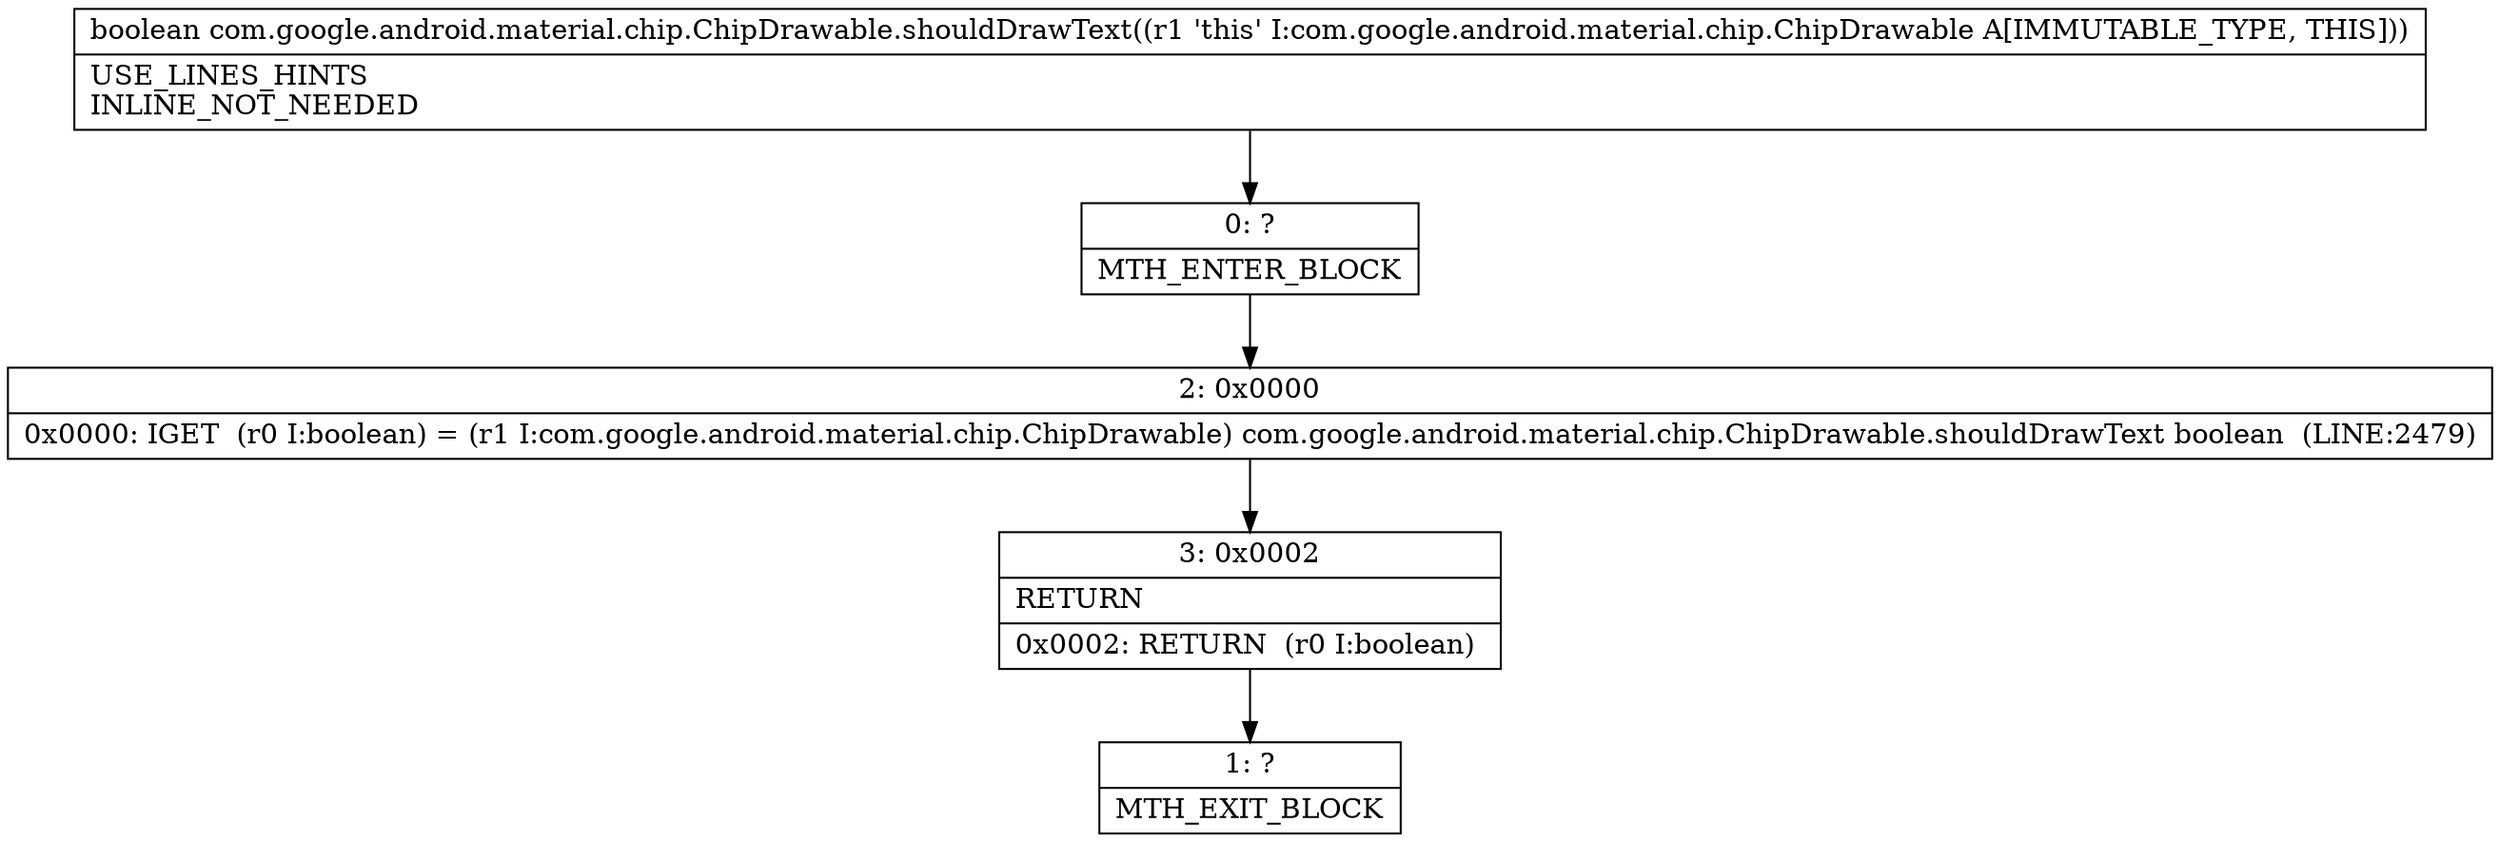 digraph "CFG forcom.google.android.material.chip.ChipDrawable.shouldDrawText()Z" {
Node_0 [shape=record,label="{0\:\ ?|MTH_ENTER_BLOCK\l}"];
Node_2 [shape=record,label="{2\:\ 0x0000|0x0000: IGET  (r0 I:boolean) = (r1 I:com.google.android.material.chip.ChipDrawable) com.google.android.material.chip.ChipDrawable.shouldDrawText boolean  (LINE:2479)\l}"];
Node_3 [shape=record,label="{3\:\ 0x0002|RETURN\l|0x0002: RETURN  (r0 I:boolean) \l}"];
Node_1 [shape=record,label="{1\:\ ?|MTH_EXIT_BLOCK\l}"];
MethodNode[shape=record,label="{boolean com.google.android.material.chip.ChipDrawable.shouldDrawText((r1 'this' I:com.google.android.material.chip.ChipDrawable A[IMMUTABLE_TYPE, THIS]))  | USE_LINES_HINTS\lINLINE_NOT_NEEDED\l}"];
MethodNode -> Node_0;Node_0 -> Node_2;
Node_2 -> Node_3;
Node_3 -> Node_1;
}

